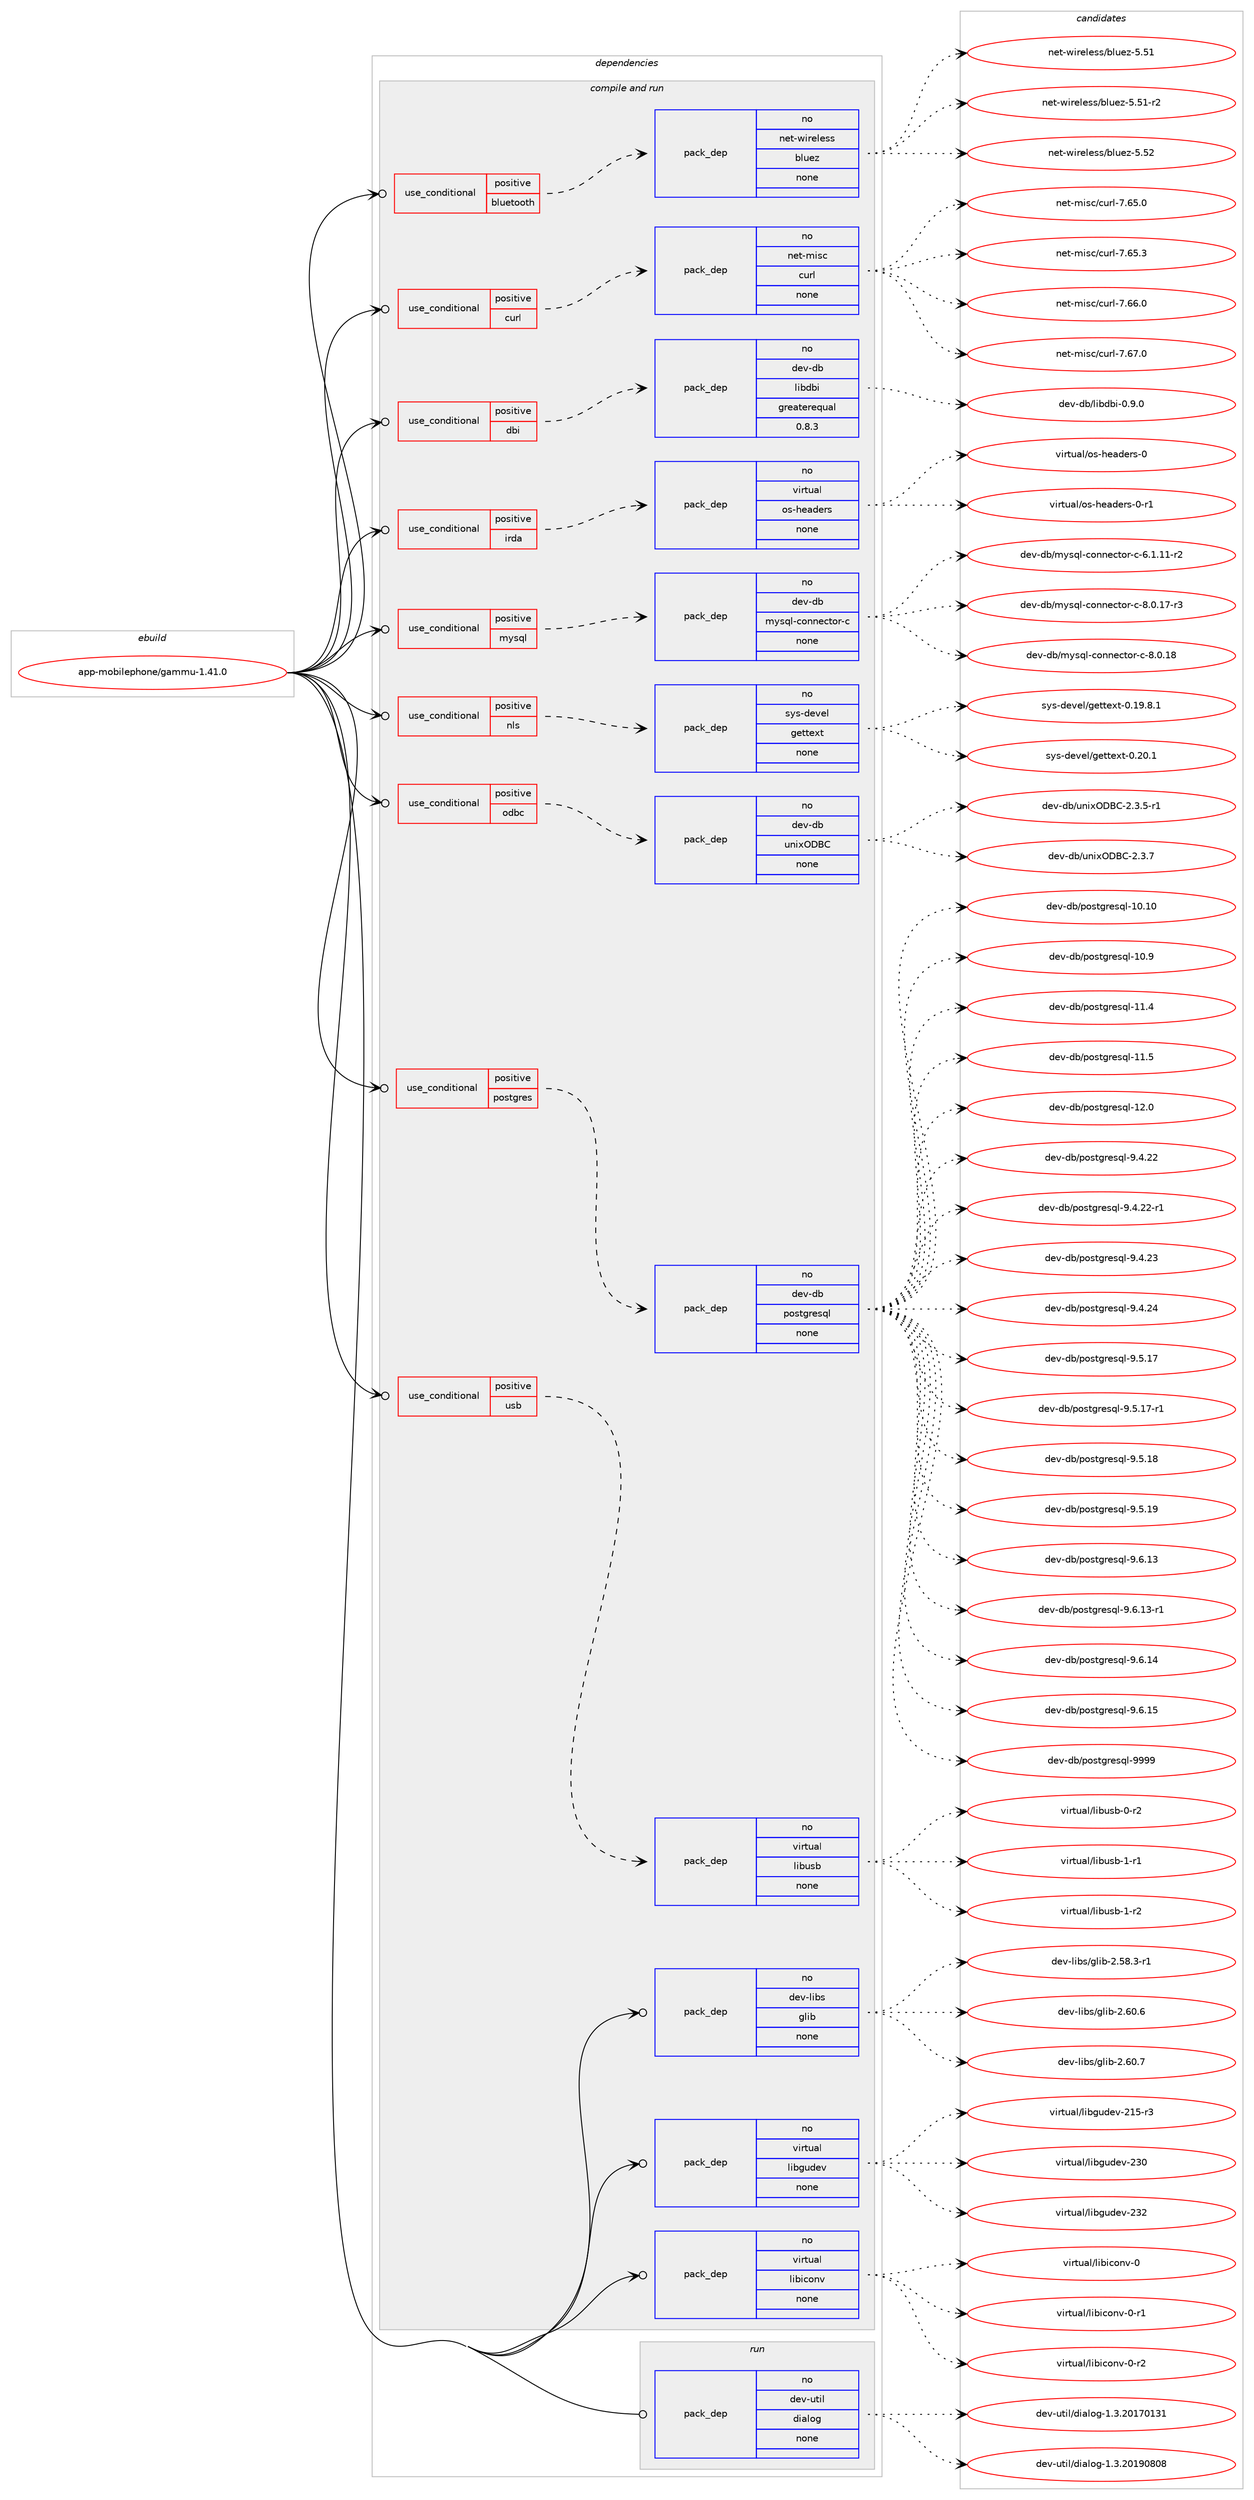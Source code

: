 digraph prolog {

# *************
# Graph options
# *************

newrank=true;
concentrate=true;
compound=true;
graph [rankdir=LR,fontname=Helvetica,fontsize=10,ranksep=1.5];#, ranksep=2.5, nodesep=0.2];
edge  [arrowhead=vee];
node  [fontname=Helvetica,fontsize=10];

# **********
# The ebuild
# **********

subgraph cluster_leftcol {
color=gray;
rank=same;
label=<<i>ebuild</i>>;
id [label="app-mobilephone/gammu-1.41.0", color=red, width=4, href="../app-mobilephone/gammu-1.41.0.svg"];
}

# ****************
# The dependencies
# ****************

subgraph cluster_midcol {
color=gray;
label=<<i>dependencies</i>>;
subgraph cluster_compile {
fillcolor="#eeeeee";
style=filled;
label=<<i>compile</i>>;
}
subgraph cluster_compileandrun {
fillcolor="#eeeeee";
style=filled;
label=<<i>compile and run</i>>;
subgraph cond119712 {
dependency501232 [label=<<TABLE BORDER="0" CELLBORDER="1" CELLSPACING="0" CELLPADDING="4"><TR><TD ROWSPAN="3" CELLPADDING="10">use_conditional</TD></TR><TR><TD>positive</TD></TR><TR><TD>bluetooth</TD></TR></TABLE>>, shape=none, color=red];
subgraph pack372456 {
dependency501233 [label=<<TABLE BORDER="0" CELLBORDER="1" CELLSPACING="0" CELLPADDING="4" WIDTH="220"><TR><TD ROWSPAN="6" CELLPADDING="30">pack_dep</TD></TR><TR><TD WIDTH="110">no</TD></TR><TR><TD>net-wireless</TD></TR><TR><TD>bluez</TD></TR><TR><TD>none</TD></TR><TR><TD></TD></TR></TABLE>>, shape=none, color=blue];
}
dependency501232:e -> dependency501233:w [weight=20,style="dashed",arrowhead="vee"];
}
id:e -> dependency501232:w [weight=20,style="solid",arrowhead="odotvee"];
subgraph cond119713 {
dependency501234 [label=<<TABLE BORDER="0" CELLBORDER="1" CELLSPACING="0" CELLPADDING="4"><TR><TD ROWSPAN="3" CELLPADDING="10">use_conditional</TD></TR><TR><TD>positive</TD></TR><TR><TD>curl</TD></TR></TABLE>>, shape=none, color=red];
subgraph pack372457 {
dependency501235 [label=<<TABLE BORDER="0" CELLBORDER="1" CELLSPACING="0" CELLPADDING="4" WIDTH="220"><TR><TD ROWSPAN="6" CELLPADDING="30">pack_dep</TD></TR><TR><TD WIDTH="110">no</TD></TR><TR><TD>net-misc</TD></TR><TR><TD>curl</TD></TR><TR><TD>none</TD></TR><TR><TD></TD></TR></TABLE>>, shape=none, color=blue];
}
dependency501234:e -> dependency501235:w [weight=20,style="dashed",arrowhead="vee"];
}
id:e -> dependency501234:w [weight=20,style="solid",arrowhead="odotvee"];
subgraph cond119714 {
dependency501236 [label=<<TABLE BORDER="0" CELLBORDER="1" CELLSPACING="0" CELLPADDING="4"><TR><TD ROWSPAN="3" CELLPADDING="10">use_conditional</TD></TR><TR><TD>positive</TD></TR><TR><TD>dbi</TD></TR></TABLE>>, shape=none, color=red];
subgraph pack372458 {
dependency501237 [label=<<TABLE BORDER="0" CELLBORDER="1" CELLSPACING="0" CELLPADDING="4" WIDTH="220"><TR><TD ROWSPAN="6" CELLPADDING="30">pack_dep</TD></TR><TR><TD WIDTH="110">no</TD></TR><TR><TD>dev-db</TD></TR><TR><TD>libdbi</TD></TR><TR><TD>greaterequal</TD></TR><TR><TD>0.8.3</TD></TR></TABLE>>, shape=none, color=blue];
}
dependency501236:e -> dependency501237:w [weight=20,style="dashed",arrowhead="vee"];
}
id:e -> dependency501236:w [weight=20,style="solid",arrowhead="odotvee"];
subgraph cond119715 {
dependency501238 [label=<<TABLE BORDER="0" CELLBORDER="1" CELLSPACING="0" CELLPADDING="4"><TR><TD ROWSPAN="3" CELLPADDING="10">use_conditional</TD></TR><TR><TD>positive</TD></TR><TR><TD>irda</TD></TR></TABLE>>, shape=none, color=red];
subgraph pack372459 {
dependency501239 [label=<<TABLE BORDER="0" CELLBORDER="1" CELLSPACING="0" CELLPADDING="4" WIDTH="220"><TR><TD ROWSPAN="6" CELLPADDING="30">pack_dep</TD></TR><TR><TD WIDTH="110">no</TD></TR><TR><TD>virtual</TD></TR><TR><TD>os-headers</TD></TR><TR><TD>none</TD></TR><TR><TD></TD></TR></TABLE>>, shape=none, color=blue];
}
dependency501238:e -> dependency501239:w [weight=20,style="dashed",arrowhead="vee"];
}
id:e -> dependency501238:w [weight=20,style="solid",arrowhead="odotvee"];
subgraph cond119716 {
dependency501240 [label=<<TABLE BORDER="0" CELLBORDER="1" CELLSPACING="0" CELLPADDING="4"><TR><TD ROWSPAN="3" CELLPADDING="10">use_conditional</TD></TR><TR><TD>positive</TD></TR><TR><TD>mysql</TD></TR></TABLE>>, shape=none, color=red];
subgraph pack372460 {
dependency501241 [label=<<TABLE BORDER="0" CELLBORDER="1" CELLSPACING="0" CELLPADDING="4" WIDTH="220"><TR><TD ROWSPAN="6" CELLPADDING="30">pack_dep</TD></TR><TR><TD WIDTH="110">no</TD></TR><TR><TD>dev-db</TD></TR><TR><TD>mysql-connector-c</TD></TR><TR><TD>none</TD></TR><TR><TD></TD></TR></TABLE>>, shape=none, color=blue];
}
dependency501240:e -> dependency501241:w [weight=20,style="dashed",arrowhead="vee"];
}
id:e -> dependency501240:w [weight=20,style="solid",arrowhead="odotvee"];
subgraph cond119717 {
dependency501242 [label=<<TABLE BORDER="0" CELLBORDER="1" CELLSPACING="0" CELLPADDING="4"><TR><TD ROWSPAN="3" CELLPADDING="10">use_conditional</TD></TR><TR><TD>positive</TD></TR><TR><TD>nls</TD></TR></TABLE>>, shape=none, color=red];
subgraph pack372461 {
dependency501243 [label=<<TABLE BORDER="0" CELLBORDER="1" CELLSPACING="0" CELLPADDING="4" WIDTH="220"><TR><TD ROWSPAN="6" CELLPADDING="30">pack_dep</TD></TR><TR><TD WIDTH="110">no</TD></TR><TR><TD>sys-devel</TD></TR><TR><TD>gettext</TD></TR><TR><TD>none</TD></TR><TR><TD></TD></TR></TABLE>>, shape=none, color=blue];
}
dependency501242:e -> dependency501243:w [weight=20,style="dashed",arrowhead="vee"];
}
id:e -> dependency501242:w [weight=20,style="solid",arrowhead="odotvee"];
subgraph cond119718 {
dependency501244 [label=<<TABLE BORDER="0" CELLBORDER="1" CELLSPACING="0" CELLPADDING="4"><TR><TD ROWSPAN="3" CELLPADDING="10">use_conditional</TD></TR><TR><TD>positive</TD></TR><TR><TD>odbc</TD></TR></TABLE>>, shape=none, color=red];
subgraph pack372462 {
dependency501245 [label=<<TABLE BORDER="0" CELLBORDER="1" CELLSPACING="0" CELLPADDING="4" WIDTH="220"><TR><TD ROWSPAN="6" CELLPADDING="30">pack_dep</TD></TR><TR><TD WIDTH="110">no</TD></TR><TR><TD>dev-db</TD></TR><TR><TD>unixODBC</TD></TR><TR><TD>none</TD></TR><TR><TD></TD></TR></TABLE>>, shape=none, color=blue];
}
dependency501244:e -> dependency501245:w [weight=20,style="dashed",arrowhead="vee"];
}
id:e -> dependency501244:w [weight=20,style="solid",arrowhead="odotvee"];
subgraph cond119719 {
dependency501246 [label=<<TABLE BORDER="0" CELLBORDER="1" CELLSPACING="0" CELLPADDING="4"><TR><TD ROWSPAN="3" CELLPADDING="10">use_conditional</TD></TR><TR><TD>positive</TD></TR><TR><TD>postgres</TD></TR></TABLE>>, shape=none, color=red];
subgraph pack372463 {
dependency501247 [label=<<TABLE BORDER="0" CELLBORDER="1" CELLSPACING="0" CELLPADDING="4" WIDTH="220"><TR><TD ROWSPAN="6" CELLPADDING="30">pack_dep</TD></TR><TR><TD WIDTH="110">no</TD></TR><TR><TD>dev-db</TD></TR><TR><TD>postgresql</TD></TR><TR><TD>none</TD></TR><TR><TD></TD></TR></TABLE>>, shape=none, color=blue];
}
dependency501246:e -> dependency501247:w [weight=20,style="dashed",arrowhead="vee"];
}
id:e -> dependency501246:w [weight=20,style="solid",arrowhead="odotvee"];
subgraph cond119720 {
dependency501248 [label=<<TABLE BORDER="0" CELLBORDER="1" CELLSPACING="0" CELLPADDING="4"><TR><TD ROWSPAN="3" CELLPADDING="10">use_conditional</TD></TR><TR><TD>positive</TD></TR><TR><TD>usb</TD></TR></TABLE>>, shape=none, color=red];
subgraph pack372464 {
dependency501249 [label=<<TABLE BORDER="0" CELLBORDER="1" CELLSPACING="0" CELLPADDING="4" WIDTH="220"><TR><TD ROWSPAN="6" CELLPADDING="30">pack_dep</TD></TR><TR><TD WIDTH="110">no</TD></TR><TR><TD>virtual</TD></TR><TR><TD>libusb</TD></TR><TR><TD>none</TD></TR><TR><TD></TD></TR></TABLE>>, shape=none, color=blue];
}
dependency501248:e -> dependency501249:w [weight=20,style="dashed",arrowhead="vee"];
}
id:e -> dependency501248:w [weight=20,style="solid",arrowhead="odotvee"];
subgraph pack372465 {
dependency501250 [label=<<TABLE BORDER="0" CELLBORDER="1" CELLSPACING="0" CELLPADDING="4" WIDTH="220"><TR><TD ROWSPAN="6" CELLPADDING="30">pack_dep</TD></TR><TR><TD WIDTH="110">no</TD></TR><TR><TD>dev-libs</TD></TR><TR><TD>glib</TD></TR><TR><TD>none</TD></TR><TR><TD></TD></TR></TABLE>>, shape=none, color=blue];
}
id:e -> dependency501250:w [weight=20,style="solid",arrowhead="odotvee"];
subgraph pack372466 {
dependency501251 [label=<<TABLE BORDER="0" CELLBORDER="1" CELLSPACING="0" CELLPADDING="4" WIDTH="220"><TR><TD ROWSPAN="6" CELLPADDING="30">pack_dep</TD></TR><TR><TD WIDTH="110">no</TD></TR><TR><TD>virtual</TD></TR><TR><TD>libgudev</TD></TR><TR><TD>none</TD></TR><TR><TD></TD></TR></TABLE>>, shape=none, color=blue];
}
id:e -> dependency501251:w [weight=20,style="solid",arrowhead="odotvee"];
subgraph pack372467 {
dependency501252 [label=<<TABLE BORDER="0" CELLBORDER="1" CELLSPACING="0" CELLPADDING="4" WIDTH="220"><TR><TD ROWSPAN="6" CELLPADDING="30">pack_dep</TD></TR><TR><TD WIDTH="110">no</TD></TR><TR><TD>virtual</TD></TR><TR><TD>libiconv</TD></TR><TR><TD>none</TD></TR><TR><TD></TD></TR></TABLE>>, shape=none, color=blue];
}
id:e -> dependency501252:w [weight=20,style="solid",arrowhead="odotvee"];
}
subgraph cluster_run {
fillcolor="#eeeeee";
style=filled;
label=<<i>run</i>>;
subgraph pack372468 {
dependency501253 [label=<<TABLE BORDER="0" CELLBORDER="1" CELLSPACING="0" CELLPADDING="4" WIDTH="220"><TR><TD ROWSPAN="6" CELLPADDING="30">pack_dep</TD></TR><TR><TD WIDTH="110">no</TD></TR><TR><TD>dev-util</TD></TR><TR><TD>dialog</TD></TR><TR><TD>none</TD></TR><TR><TD></TD></TR></TABLE>>, shape=none, color=blue];
}
id:e -> dependency501253:w [weight=20,style="solid",arrowhead="odot"];
}
}

# **************
# The candidates
# **************

subgraph cluster_choices {
rank=same;
color=gray;
label=<<i>candidates</i>>;

subgraph choice372456 {
color=black;
nodesep=1;
choice1101011164511910511410110810111511547981081171011224553465349 [label="net-wireless/bluez-5.51", color=red, width=4,href="../net-wireless/bluez-5.51.svg"];
choice11010111645119105114101108101115115479810811710112245534653494511450 [label="net-wireless/bluez-5.51-r2", color=red, width=4,href="../net-wireless/bluez-5.51-r2.svg"];
choice1101011164511910511410110810111511547981081171011224553465350 [label="net-wireless/bluez-5.52", color=red, width=4,href="../net-wireless/bluez-5.52.svg"];
dependency501233:e -> choice1101011164511910511410110810111511547981081171011224553465349:w [style=dotted,weight="100"];
dependency501233:e -> choice11010111645119105114101108101115115479810811710112245534653494511450:w [style=dotted,weight="100"];
dependency501233:e -> choice1101011164511910511410110810111511547981081171011224553465350:w [style=dotted,weight="100"];
}
subgraph choice372457 {
color=black;
nodesep=1;
choice1101011164510910511599479911711410845554654534648 [label="net-misc/curl-7.65.0", color=red, width=4,href="../net-misc/curl-7.65.0.svg"];
choice1101011164510910511599479911711410845554654534651 [label="net-misc/curl-7.65.3", color=red, width=4,href="../net-misc/curl-7.65.3.svg"];
choice1101011164510910511599479911711410845554654544648 [label="net-misc/curl-7.66.0", color=red, width=4,href="../net-misc/curl-7.66.0.svg"];
choice1101011164510910511599479911711410845554654554648 [label="net-misc/curl-7.67.0", color=red, width=4,href="../net-misc/curl-7.67.0.svg"];
dependency501235:e -> choice1101011164510910511599479911711410845554654534648:w [style=dotted,weight="100"];
dependency501235:e -> choice1101011164510910511599479911711410845554654534651:w [style=dotted,weight="100"];
dependency501235:e -> choice1101011164510910511599479911711410845554654544648:w [style=dotted,weight="100"];
dependency501235:e -> choice1101011164510910511599479911711410845554654554648:w [style=dotted,weight="100"];
}
subgraph choice372458 {
color=black;
nodesep=1;
choice1001011184510098471081059810098105454846574648 [label="dev-db/libdbi-0.9.0", color=red, width=4,href="../dev-db/libdbi-0.9.0.svg"];
dependency501237:e -> choice1001011184510098471081059810098105454846574648:w [style=dotted,weight="100"];
}
subgraph choice372459 {
color=black;
nodesep=1;
choice118105114116117971084711111545104101971001011141154548 [label="virtual/os-headers-0", color=red, width=4,href="../virtual/os-headers-0.svg"];
choice1181051141161179710847111115451041019710010111411545484511449 [label="virtual/os-headers-0-r1", color=red, width=4,href="../virtual/os-headers-0-r1.svg"];
dependency501239:e -> choice118105114116117971084711111545104101971001011141154548:w [style=dotted,weight="100"];
dependency501239:e -> choice1181051141161179710847111115451041019710010111411545484511449:w [style=dotted,weight="100"];
}
subgraph choice372460 {
color=black;
nodesep=1;
choice1001011184510098471091211151131084599111110110101991161111144599455446494649494511450 [label="dev-db/mysql-connector-c-6.1.11-r2", color=red, width=4,href="../dev-db/mysql-connector-c-6.1.11-r2.svg"];
choice1001011184510098471091211151131084599111110110101991161111144599455646484649554511451 [label="dev-db/mysql-connector-c-8.0.17-r3", color=red, width=4,href="../dev-db/mysql-connector-c-8.0.17-r3.svg"];
choice100101118451009847109121115113108459911111011010199116111114459945564648464956 [label="dev-db/mysql-connector-c-8.0.18", color=red, width=4,href="../dev-db/mysql-connector-c-8.0.18.svg"];
dependency501241:e -> choice1001011184510098471091211151131084599111110110101991161111144599455446494649494511450:w [style=dotted,weight="100"];
dependency501241:e -> choice1001011184510098471091211151131084599111110110101991161111144599455646484649554511451:w [style=dotted,weight="100"];
dependency501241:e -> choice100101118451009847109121115113108459911111011010199116111114459945564648464956:w [style=dotted,weight="100"];
}
subgraph choice372461 {
color=black;
nodesep=1;
choice1151211154510010111810110847103101116116101120116454846495746564649 [label="sys-devel/gettext-0.19.8.1", color=red, width=4,href="../sys-devel/gettext-0.19.8.1.svg"];
choice115121115451001011181011084710310111611610112011645484650484649 [label="sys-devel/gettext-0.20.1", color=red, width=4,href="../sys-devel/gettext-0.20.1.svg"];
dependency501243:e -> choice1151211154510010111810110847103101116116101120116454846495746564649:w [style=dotted,weight="100"];
dependency501243:e -> choice115121115451001011181011084710310111611610112011645484650484649:w [style=dotted,weight="100"];
}
subgraph choice372462 {
color=black;
nodesep=1;
choice100101118451009847117110105120796866674550465146534511449 [label="dev-db/unixODBC-2.3.5-r1", color=red, width=4,href="../dev-db/unixODBC-2.3.5-r1.svg"];
choice10010111845100984711711010512079686667455046514655 [label="dev-db/unixODBC-2.3.7", color=red, width=4,href="../dev-db/unixODBC-2.3.7.svg"];
dependency501245:e -> choice100101118451009847117110105120796866674550465146534511449:w [style=dotted,weight="100"];
dependency501245:e -> choice10010111845100984711711010512079686667455046514655:w [style=dotted,weight="100"];
}
subgraph choice372463 {
color=black;
nodesep=1;
choice100101118451009847112111115116103114101115113108454948464948 [label="dev-db/postgresql-10.10", color=red, width=4,href="../dev-db/postgresql-10.10.svg"];
choice1001011184510098471121111151161031141011151131084549484657 [label="dev-db/postgresql-10.9", color=red, width=4,href="../dev-db/postgresql-10.9.svg"];
choice1001011184510098471121111151161031141011151131084549494652 [label="dev-db/postgresql-11.4", color=red, width=4,href="../dev-db/postgresql-11.4.svg"];
choice1001011184510098471121111151161031141011151131084549494653 [label="dev-db/postgresql-11.5", color=red, width=4,href="../dev-db/postgresql-11.5.svg"];
choice1001011184510098471121111151161031141011151131084549504648 [label="dev-db/postgresql-12.0", color=red, width=4,href="../dev-db/postgresql-12.0.svg"];
choice10010111845100984711211111511610311410111511310845574652465050 [label="dev-db/postgresql-9.4.22", color=red, width=4,href="../dev-db/postgresql-9.4.22.svg"];
choice100101118451009847112111115116103114101115113108455746524650504511449 [label="dev-db/postgresql-9.4.22-r1", color=red, width=4,href="../dev-db/postgresql-9.4.22-r1.svg"];
choice10010111845100984711211111511610311410111511310845574652465051 [label="dev-db/postgresql-9.4.23", color=red, width=4,href="../dev-db/postgresql-9.4.23.svg"];
choice10010111845100984711211111511610311410111511310845574652465052 [label="dev-db/postgresql-9.4.24", color=red, width=4,href="../dev-db/postgresql-9.4.24.svg"];
choice10010111845100984711211111511610311410111511310845574653464955 [label="dev-db/postgresql-9.5.17", color=red, width=4,href="../dev-db/postgresql-9.5.17.svg"];
choice100101118451009847112111115116103114101115113108455746534649554511449 [label="dev-db/postgresql-9.5.17-r1", color=red, width=4,href="../dev-db/postgresql-9.5.17-r1.svg"];
choice10010111845100984711211111511610311410111511310845574653464956 [label="dev-db/postgresql-9.5.18", color=red, width=4,href="../dev-db/postgresql-9.5.18.svg"];
choice10010111845100984711211111511610311410111511310845574653464957 [label="dev-db/postgresql-9.5.19", color=red, width=4,href="../dev-db/postgresql-9.5.19.svg"];
choice10010111845100984711211111511610311410111511310845574654464951 [label="dev-db/postgresql-9.6.13", color=red, width=4,href="../dev-db/postgresql-9.6.13.svg"];
choice100101118451009847112111115116103114101115113108455746544649514511449 [label="dev-db/postgresql-9.6.13-r1", color=red, width=4,href="../dev-db/postgresql-9.6.13-r1.svg"];
choice10010111845100984711211111511610311410111511310845574654464952 [label="dev-db/postgresql-9.6.14", color=red, width=4,href="../dev-db/postgresql-9.6.14.svg"];
choice10010111845100984711211111511610311410111511310845574654464953 [label="dev-db/postgresql-9.6.15", color=red, width=4,href="../dev-db/postgresql-9.6.15.svg"];
choice1001011184510098471121111151161031141011151131084557575757 [label="dev-db/postgresql-9999", color=red, width=4,href="../dev-db/postgresql-9999.svg"];
dependency501247:e -> choice100101118451009847112111115116103114101115113108454948464948:w [style=dotted,weight="100"];
dependency501247:e -> choice1001011184510098471121111151161031141011151131084549484657:w [style=dotted,weight="100"];
dependency501247:e -> choice1001011184510098471121111151161031141011151131084549494652:w [style=dotted,weight="100"];
dependency501247:e -> choice1001011184510098471121111151161031141011151131084549494653:w [style=dotted,weight="100"];
dependency501247:e -> choice1001011184510098471121111151161031141011151131084549504648:w [style=dotted,weight="100"];
dependency501247:e -> choice10010111845100984711211111511610311410111511310845574652465050:w [style=dotted,weight="100"];
dependency501247:e -> choice100101118451009847112111115116103114101115113108455746524650504511449:w [style=dotted,weight="100"];
dependency501247:e -> choice10010111845100984711211111511610311410111511310845574652465051:w [style=dotted,weight="100"];
dependency501247:e -> choice10010111845100984711211111511610311410111511310845574652465052:w [style=dotted,weight="100"];
dependency501247:e -> choice10010111845100984711211111511610311410111511310845574653464955:w [style=dotted,weight="100"];
dependency501247:e -> choice100101118451009847112111115116103114101115113108455746534649554511449:w [style=dotted,weight="100"];
dependency501247:e -> choice10010111845100984711211111511610311410111511310845574653464956:w [style=dotted,weight="100"];
dependency501247:e -> choice10010111845100984711211111511610311410111511310845574653464957:w [style=dotted,weight="100"];
dependency501247:e -> choice10010111845100984711211111511610311410111511310845574654464951:w [style=dotted,weight="100"];
dependency501247:e -> choice100101118451009847112111115116103114101115113108455746544649514511449:w [style=dotted,weight="100"];
dependency501247:e -> choice10010111845100984711211111511610311410111511310845574654464952:w [style=dotted,weight="100"];
dependency501247:e -> choice10010111845100984711211111511610311410111511310845574654464953:w [style=dotted,weight="100"];
dependency501247:e -> choice1001011184510098471121111151161031141011151131084557575757:w [style=dotted,weight="100"];
}
subgraph choice372464 {
color=black;
nodesep=1;
choice1181051141161179710847108105981171159845484511450 [label="virtual/libusb-0-r2", color=red, width=4,href="../virtual/libusb-0-r2.svg"];
choice1181051141161179710847108105981171159845494511449 [label="virtual/libusb-1-r1", color=red, width=4,href="../virtual/libusb-1-r1.svg"];
choice1181051141161179710847108105981171159845494511450 [label="virtual/libusb-1-r2", color=red, width=4,href="../virtual/libusb-1-r2.svg"];
dependency501249:e -> choice1181051141161179710847108105981171159845484511450:w [style=dotted,weight="100"];
dependency501249:e -> choice1181051141161179710847108105981171159845494511449:w [style=dotted,weight="100"];
dependency501249:e -> choice1181051141161179710847108105981171159845494511450:w [style=dotted,weight="100"];
}
subgraph choice372465 {
color=black;
nodesep=1;
choice10010111845108105981154710310810598455046535646514511449 [label="dev-libs/glib-2.58.3-r1", color=red, width=4,href="../dev-libs/glib-2.58.3-r1.svg"];
choice1001011184510810598115471031081059845504654484654 [label="dev-libs/glib-2.60.6", color=red, width=4,href="../dev-libs/glib-2.60.6.svg"];
choice1001011184510810598115471031081059845504654484655 [label="dev-libs/glib-2.60.7", color=red, width=4,href="../dev-libs/glib-2.60.7.svg"];
dependency501250:e -> choice10010111845108105981154710310810598455046535646514511449:w [style=dotted,weight="100"];
dependency501250:e -> choice1001011184510810598115471031081059845504654484654:w [style=dotted,weight="100"];
dependency501250:e -> choice1001011184510810598115471031081059845504654484655:w [style=dotted,weight="100"];
}
subgraph choice372466 {
color=black;
nodesep=1;
choice118105114116117971084710810598103117100101118455049534511451 [label="virtual/libgudev-215-r3", color=red, width=4,href="../virtual/libgudev-215-r3.svg"];
choice11810511411611797108471081059810311710010111845505148 [label="virtual/libgudev-230", color=red, width=4,href="../virtual/libgudev-230.svg"];
choice11810511411611797108471081059810311710010111845505150 [label="virtual/libgudev-232", color=red, width=4,href="../virtual/libgudev-232.svg"];
dependency501251:e -> choice118105114116117971084710810598103117100101118455049534511451:w [style=dotted,weight="100"];
dependency501251:e -> choice11810511411611797108471081059810311710010111845505148:w [style=dotted,weight="100"];
dependency501251:e -> choice11810511411611797108471081059810311710010111845505150:w [style=dotted,weight="100"];
}
subgraph choice372467 {
color=black;
nodesep=1;
choice118105114116117971084710810598105991111101184548 [label="virtual/libiconv-0", color=red, width=4,href="../virtual/libiconv-0.svg"];
choice1181051141161179710847108105981059911111011845484511449 [label="virtual/libiconv-0-r1", color=red, width=4,href="../virtual/libiconv-0-r1.svg"];
choice1181051141161179710847108105981059911111011845484511450 [label="virtual/libiconv-0-r2", color=red, width=4,href="../virtual/libiconv-0-r2.svg"];
dependency501252:e -> choice118105114116117971084710810598105991111101184548:w [style=dotted,weight="100"];
dependency501252:e -> choice1181051141161179710847108105981059911111011845484511449:w [style=dotted,weight="100"];
dependency501252:e -> choice1181051141161179710847108105981059911111011845484511450:w [style=dotted,weight="100"];
}
subgraph choice372468 {
color=black;
nodesep=1;
choice10010111845117116105108471001059710811110345494651465048495548495149 [label="dev-util/dialog-1.3.20170131", color=red, width=4,href="../dev-util/dialog-1.3.20170131.svg"];
choice10010111845117116105108471001059710811110345494651465048495748564856 [label="dev-util/dialog-1.3.20190808", color=red, width=4,href="../dev-util/dialog-1.3.20190808.svg"];
dependency501253:e -> choice10010111845117116105108471001059710811110345494651465048495548495149:w [style=dotted,weight="100"];
dependency501253:e -> choice10010111845117116105108471001059710811110345494651465048495748564856:w [style=dotted,weight="100"];
}
}

}
